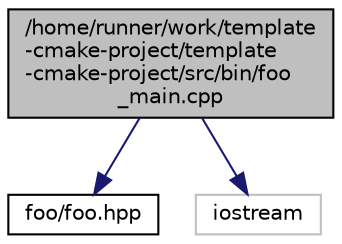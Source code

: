 digraph "/home/runner/work/template-cmake-project/template-cmake-project/src/bin/foo_main.cpp"
{
 // LATEX_PDF_SIZE
  edge [fontname="Helvetica",fontsize="10",labelfontname="Helvetica",labelfontsize="10"];
  node [fontname="Helvetica",fontsize="10",shape=record];
  Node1 [label="/home/runner/work/template\l-cmake-project/template\l-cmake-project/src/bin/foo\l_main.cpp",height=0.2,width=0.4,color="black", fillcolor="grey75", style="filled", fontcolor="black",tooltip="Executable using the foo::bar(int) function."];
  Node1 -> Node2 [color="midnightblue",fontsize="10",style="solid",fontname="Helvetica"];
  Node2 [label="foo/foo.hpp",height=0.2,width=0.4,color="black", fillcolor="white", style="filled",URL="$foo_8hpp.html",tooltip="Header file for the foo::bar(int) function."];
  Node1 -> Node3 [color="midnightblue",fontsize="10",style="solid",fontname="Helvetica"];
  Node3 [label="iostream",height=0.2,width=0.4,color="grey75", fillcolor="white", style="filled",tooltip=" "];
}
